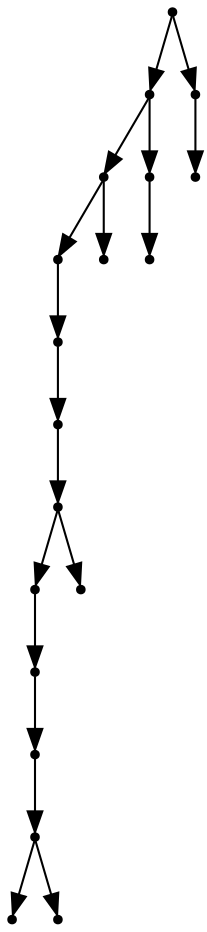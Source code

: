 digraph {
  18 [shape=point];
  15 [shape=point];
  12 [shape=point];
  10 [shape=point];
  9 [shape=point];
  8 [shape=point];
  7 [shape=point];
  5 [shape=point];
  4 [shape=point];
  3 [shape=point];
  2 [shape=point];
  0 [shape=point];
  1 [shape=point];
  6 [shape=point];
  11 [shape=point];
  14 [shape=point];
  13 [shape=point];
  17 [shape=point];
  16 [shape=point];
18 -> 15;
15 -> 12;
12 -> 10;
10 -> 9;
9 -> 8;
8 -> 7;
7 -> 5;
5 -> 4;
4 -> 3;
3 -> 2;
2 -> 0;
2 -> 1;
7 -> 6;
12 -> 11;
15 -> 14;
14 -> 13;
18 -> 17;
17 -> 16;
}
